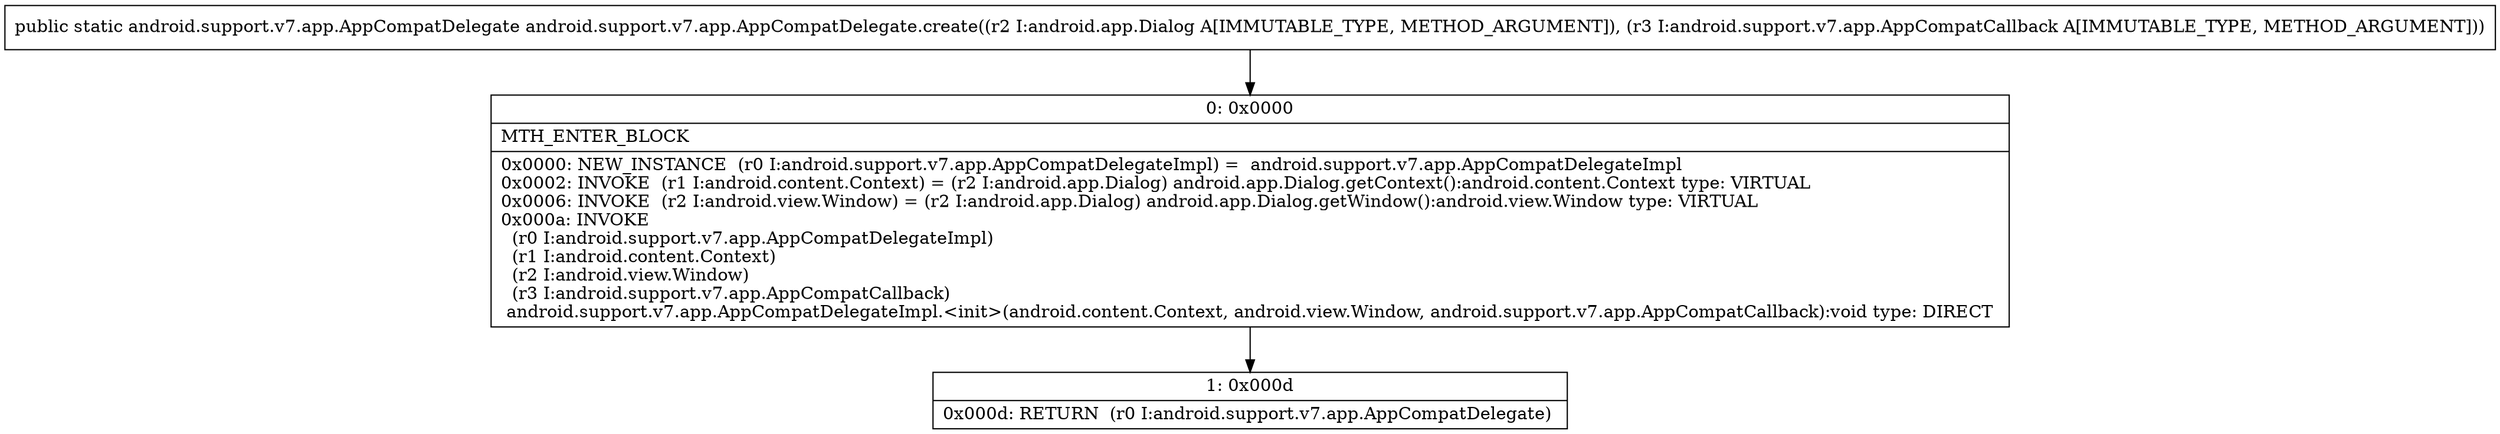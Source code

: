 digraph "CFG forandroid.support.v7.app.AppCompatDelegate.create(Landroid\/app\/Dialog;Landroid\/support\/v7\/app\/AppCompatCallback;)Landroid\/support\/v7\/app\/AppCompatDelegate;" {
Node_0 [shape=record,label="{0\:\ 0x0000|MTH_ENTER_BLOCK\l|0x0000: NEW_INSTANCE  (r0 I:android.support.v7.app.AppCompatDelegateImpl) =  android.support.v7.app.AppCompatDelegateImpl \l0x0002: INVOKE  (r1 I:android.content.Context) = (r2 I:android.app.Dialog) android.app.Dialog.getContext():android.content.Context type: VIRTUAL \l0x0006: INVOKE  (r2 I:android.view.Window) = (r2 I:android.app.Dialog) android.app.Dialog.getWindow():android.view.Window type: VIRTUAL \l0x000a: INVOKE  \l  (r0 I:android.support.v7.app.AppCompatDelegateImpl)\l  (r1 I:android.content.Context)\l  (r2 I:android.view.Window)\l  (r3 I:android.support.v7.app.AppCompatCallback)\l android.support.v7.app.AppCompatDelegateImpl.\<init\>(android.content.Context, android.view.Window, android.support.v7.app.AppCompatCallback):void type: DIRECT \l}"];
Node_1 [shape=record,label="{1\:\ 0x000d|0x000d: RETURN  (r0 I:android.support.v7.app.AppCompatDelegate) \l}"];
MethodNode[shape=record,label="{public static android.support.v7.app.AppCompatDelegate android.support.v7.app.AppCompatDelegate.create((r2 I:android.app.Dialog A[IMMUTABLE_TYPE, METHOD_ARGUMENT]), (r3 I:android.support.v7.app.AppCompatCallback A[IMMUTABLE_TYPE, METHOD_ARGUMENT])) }"];
MethodNode -> Node_0;
Node_0 -> Node_1;
}

